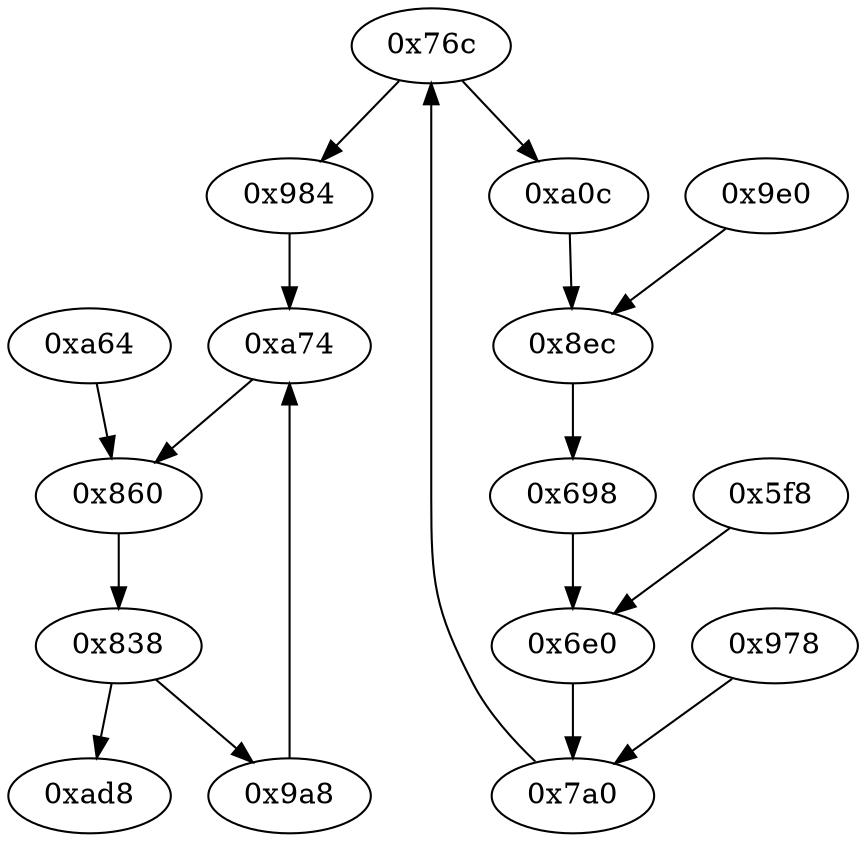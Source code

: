 strict digraph "" {
	"0x984"	 [opcode="[u'ldr', u'ldr', u'mov', u'sub', u'str', u'ldr', u'ldr', u'str', u'b']"];
	"0xa74"	 [opcode="[u'ldr', u'str', u'str', u'ldr', u'ldr', u'rsb', u'mvn', u'mul', u'mov', u'mvn', u'ldr', u'orr', u'cmn', u'mov', u'ldr', u'cmp', \
u'mov', u'mov', u'mov', u'cmn', u'mov', u'mov', u'teq', u'mov', u'b']"];
	"0x984" -> "0xa74";
	"0x978"	 [opcode="[u'ldr', u'mov', u'b']"];
	"0x7a0"	 [opcode="[u'ldr', u'ldr', u'ldrb', u'strb', u'ldrb', u'cmp', u'mov', u'strb', u'ldr', u'ldr', u'ldr', u'ldr', u'mov', u'sub', u'sub', u'add', \
u'mul', u'eor', u'and', u'mov', u'ldr', u'mov', u'cmp', u'mov', u'teq', u'mov', u'mov', u'cmp', u'mov', u'cmp', u'mov', u'b']"];
	"0x978" -> "0x7a0";
	"0x698"	 [opcode="[u'ldr', u'str', u'ldr', u'ldr', u'str', u'b']"];
	"0x6e0"	 [opcode="[u'ldr', u'str', u'ldr', u'str', u'ldr', u'ldr', u'ldr', u'rsb', u'mvn', u'mul', u'eor', u'and', u'ldr', u'mov', u'mov', u'cmp', \
u'mov', u'cmp', u'mov', u'mov', u'cmp', u'mov', u'mov', u'teq', u'mov', u'b']"];
	"0x698" -> "0x6e0";
	"0x860"	 [opcode="[u'ldr', u'ldr', u'ldr', u'cmp', u'mov', u'mov', u'strb', u'ldr', u'ldr', u'sub', u'mul', u'mov', u'mvn', u'ldr', u'ldr', u'orr', \
u'cmn', u'mov', u'cmp', u'mov', u'mov', u'mov', u'cmn', u'mov', u'mov', u'teq', u'mov', u'b']"];
	"0xa74" -> "0x860";
	"0xa64"	 [opcode="[u'ldr', u'ldr', u'mov', u'b']"];
	"0xa64" -> "0x860";
	"0x9e0"	 [opcode="[u'ldrb', u'ldr', u'ldr', u'ldr', u'ldr', u'ldr', u'ldr', u'ldr', u'ldr', u'mov', u'b']"];
	"0x8ec"	 [opcode="[u'ldrb', u'ldr', u'ldr', u'mov', u'sub', u'add', u'add', u'str', u'ldr', u'add', u'str', u'ldr', u'ldr', u'ldr', u'add', u'sub', \
u'sub', u'mul', u'ldr', u'eor', u'and', u'mov', u'mov', u'ldr', u'ldr', u'cmp', u'mov', u'teq', u'ldr', u'mov', u'cmp', u'mov', \
u'cmp', u'mov', u'b']"];
	"0x9e0" -> "0x8ec";
	"0x8ec" -> "0x698";
	"0x76c"	 [opcode="[u'ldrb', u'ldr', u'ldr', u'b']"];
	"0x76c" -> "0x984";
	"0xa0c"	 [opcode="[u'ldr', u'mov', u'ldr', u'sub', u'mul', u'mov', u'eor', u'and', u'ldr', u'mov', u'ldr', u'cmp', u'mov', u'teq', u'ldr', u'mov', \
u'cmp', u'mov', u'mov', u'cmp', u'mov', u'b']"];
	"0x76c" -> "0xa0c";
	"0x838"	 [opcode="[u'ldrb', u'ldr', u'ldr', u'b']"];
	"0x860" -> "0x838";
	"0xad8"	 [opcode="[u'ldr', u'ldr', u'add', u'bl', u'mov', u'sub', u'pop']"];
	"0x7a0" -> "0x76c";
	"0xa0c" -> "0x8ec";
	"0x6e0" -> "0x7a0";
	"0x838" -> "0xad8";
	"0x9a8"	 [opcode="[u'ldr', u'ldr', u'ldrb', u'ldr', u'ldr', u'sub', u'add', u'add', u'str', u'ldr', u'ldr', u'rsb', u'rsb', u'b']"];
	"0x838" -> "0x9a8";
	"0x9a8" -> "0xa74";
	"0x5f8"	 [opcode="[u'push', u'add', u'sub', u'ldr', u'mvn', u'str', u'mov', u'str', u'ldr', u'ldr', u'ldr', u'ldr', u'ldr', u'str', u'ldr', u'ldr', \
u'str', u'ldr', u'ldr', u'str', u'str', u'str', u'b']"];
	"0x5f8" -> "0x6e0";
}
